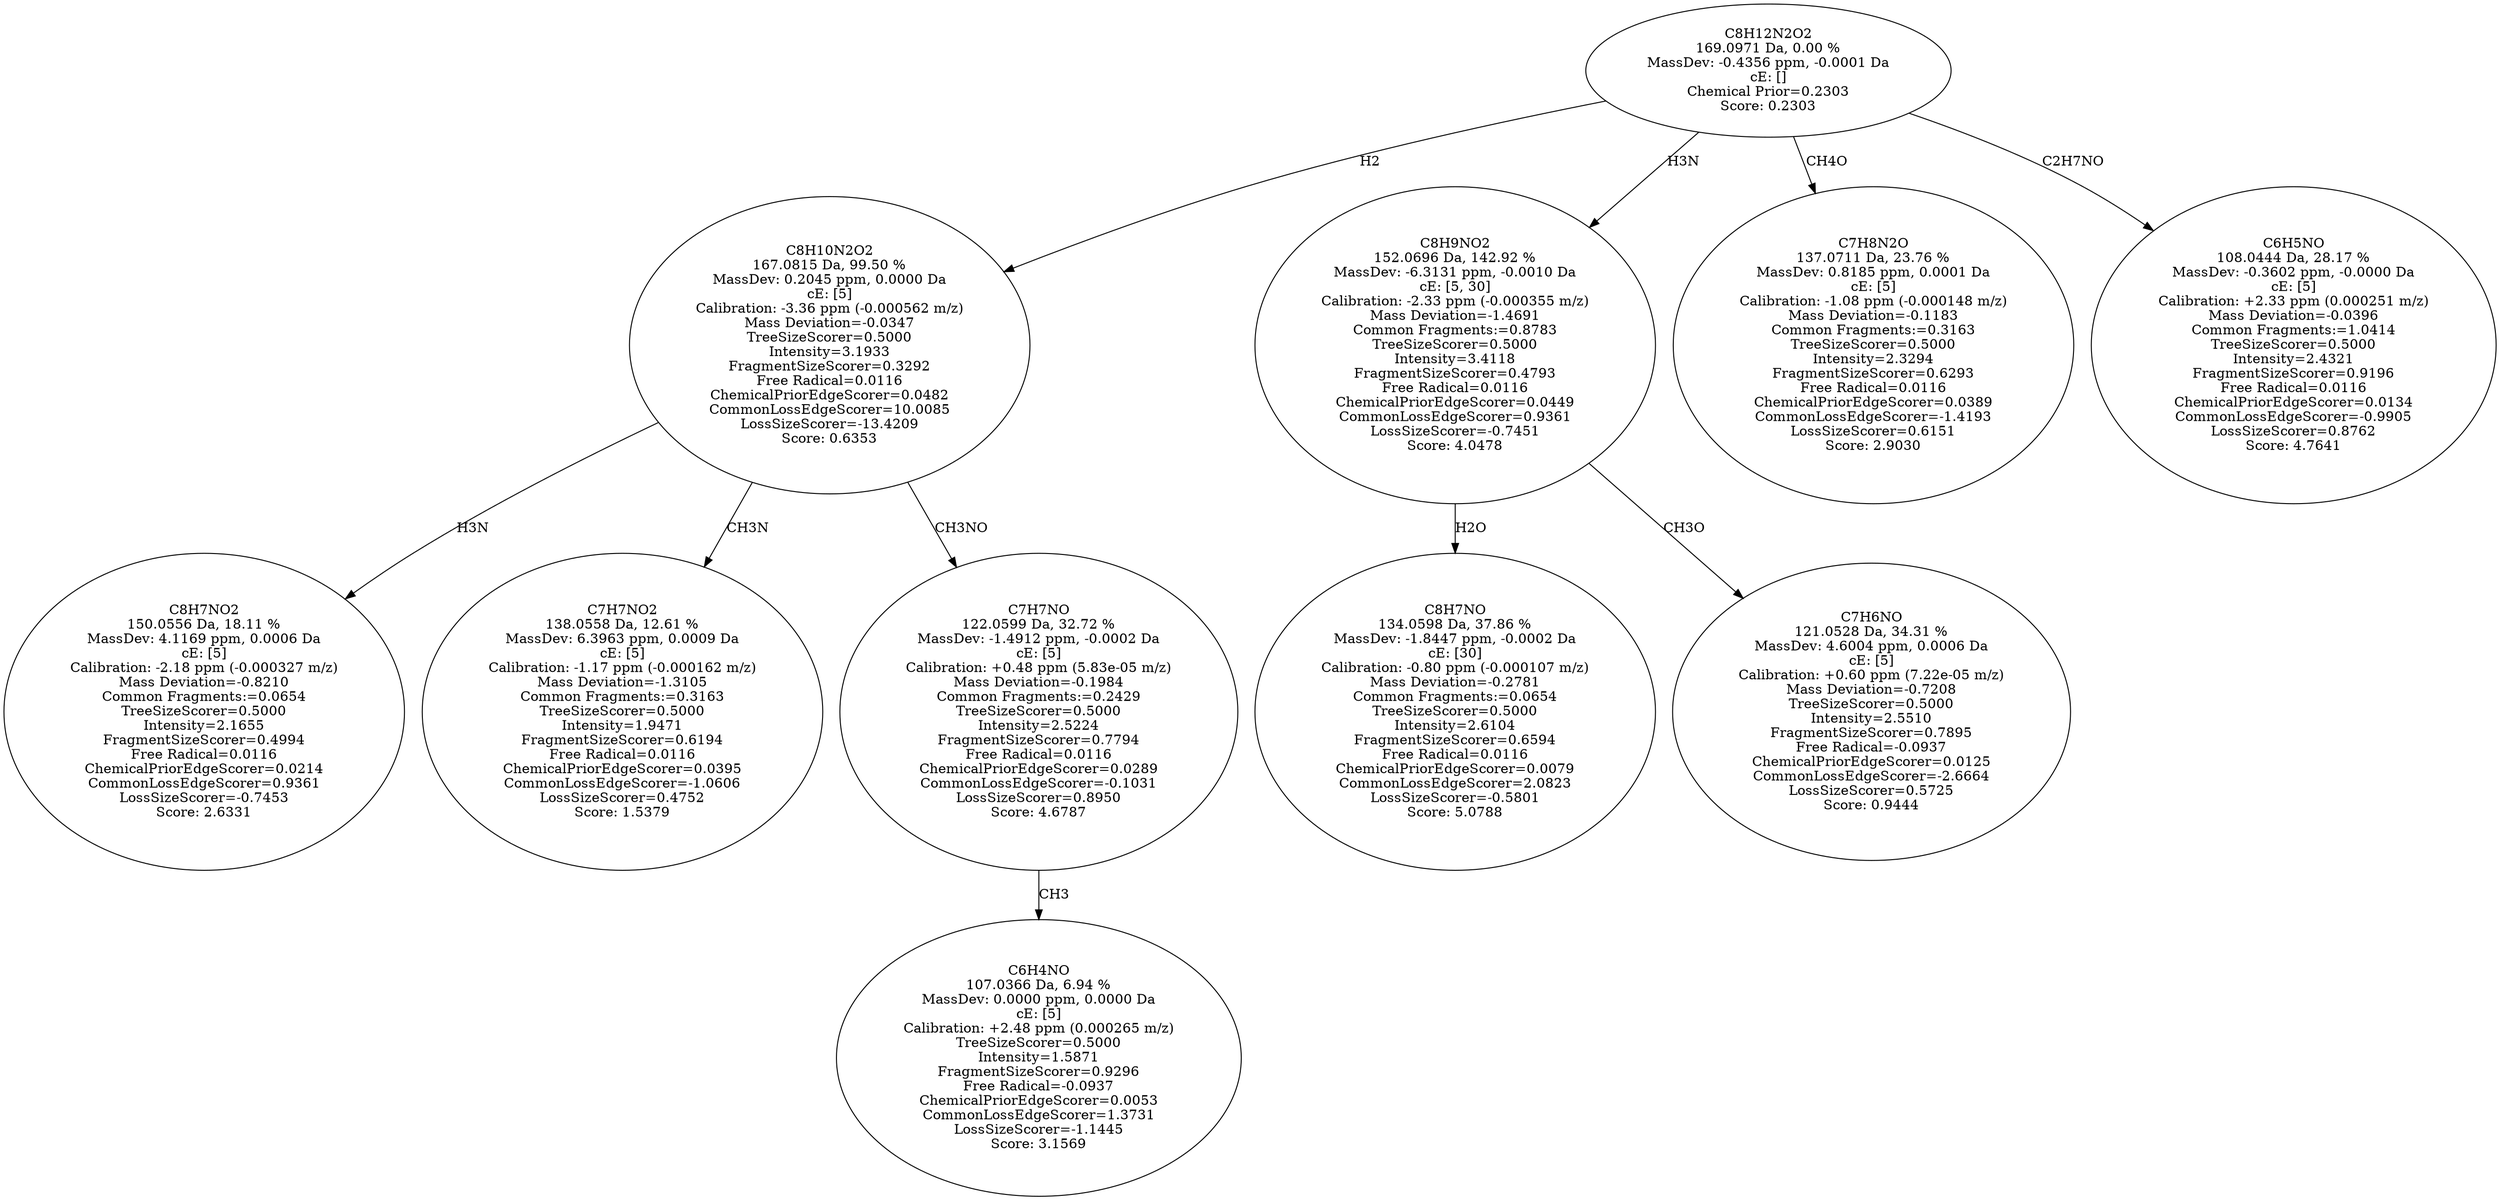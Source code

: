 strict digraph {
v1 [label="C8H7NO2\n150.0556 Da, 18.11 %\nMassDev: 4.1169 ppm, 0.0006 Da\ncE: [5]\nCalibration: -2.18 ppm (-0.000327 m/z)\nMass Deviation=-0.8210\nCommon Fragments:=0.0654\nTreeSizeScorer=0.5000\nIntensity=2.1655\nFragmentSizeScorer=0.4994\nFree Radical=0.0116\nChemicalPriorEdgeScorer=0.0214\nCommonLossEdgeScorer=0.9361\nLossSizeScorer=-0.7453\nScore: 2.6331"];
v2 [label="C7H7NO2\n138.0558 Da, 12.61 %\nMassDev: 6.3963 ppm, 0.0009 Da\ncE: [5]\nCalibration: -1.17 ppm (-0.000162 m/z)\nMass Deviation=-1.3105\nCommon Fragments:=0.3163\nTreeSizeScorer=0.5000\nIntensity=1.9471\nFragmentSizeScorer=0.6194\nFree Radical=0.0116\nChemicalPriorEdgeScorer=0.0395\nCommonLossEdgeScorer=-1.0606\nLossSizeScorer=0.4752\nScore: 1.5379"];
v3 [label="C6H4NO\n107.0366 Da, 6.94 %\nMassDev: 0.0000 ppm, 0.0000 Da\ncE: [5]\nCalibration: +2.48 ppm (0.000265 m/z)\nTreeSizeScorer=0.5000\nIntensity=1.5871\nFragmentSizeScorer=0.9296\nFree Radical=-0.0937\nChemicalPriorEdgeScorer=0.0053\nCommonLossEdgeScorer=1.3731\nLossSizeScorer=-1.1445\nScore: 3.1569"];
v4 [label="C7H7NO\n122.0599 Da, 32.72 %\nMassDev: -1.4912 ppm, -0.0002 Da\ncE: [5]\nCalibration: +0.48 ppm (5.83e-05 m/z)\nMass Deviation=-0.1984\nCommon Fragments:=0.2429\nTreeSizeScorer=0.5000\nIntensity=2.5224\nFragmentSizeScorer=0.7794\nFree Radical=0.0116\nChemicalPriorEdgeScorer=0.0289\nCommonLossEdgeScorer=-0.1031\nLossSizeScorer=0.8950\nScore: 4.6787"];
v5 [label="C8H10N2O2\n167.0815 Da, 99.50 %\nMassDev: 0.2045 ppm, 0.0000 Da\ncE: [5]\nCalibration: -3.36 ppm (-0.000562 m/z)\nMass Deviation=-0.0347\nTreeSizeScorer=0.5000\nIntensity=3.1933\nFragmentSizeScorer=0.3292\nFree Radical=0.0116\nChemicalPriorEdgeScorer=0.0482\nCommonLossEdgeScorer=10.0085\nLossSizeScorer=-13.4209\nScore: 0.6353"];
v6 [label="C8H7NO\n134.0598 Da, 37.86 %\nMassDev: -1.8447 ppm, -0.0002 Da\ncE: [30]\nCalibration: -0.80 ppm (-0.000107 m/z)\nMass Deviation=-0.2781\nCommon Fragments:=0.0654\nTreeSizeScorer=0.5000\nIntensity=2.6104\nFragmentSizeScorer=0.6594\nFree Radical=0.0116\nChemicalPriorEdgeScorer=0.0079\nCommonLossEdgeScorer=2.0823\nLossSizeScorer=-0.5801\nScore: 5.0788"];
v7 [label="C7H6NO\n121.0528 Da, 34.31 %\nMassDev: 4.6004 ppm, 0.0006 Da\ncE: [5]\nCalibration: +0.60 ppm (7.22e-05 m/z)\nMass Deviation=-0.7208\nTreeSizeScorer=0.5000\nIntensity=2.5510\nFragmentSizeScorer=0.7895\nFree Radical=-0.0937\nChemicalPriorEdgeScorer=0.0125\nCommonLossEdgeScorer=-2.6664\nLossSizeScorer=0.5725\nScore: 0.9444"];
v8 [label="C8H9NO2\n152.0696 Da, 142.92 %\nMassDev: -6.3131 ppm, -0.0010 Da\ncE: [5, 30]\nCalibration: -2.33 ppm (-0.000355 m/z)\nMass Deviation=-1.4691\nCommon Fragments:=0.8783\nTreeSizeScorer=0.5000\nIntensity=3.4118\nFragmentSizeScorer=0.4793\nFree Radical=0.0116\nChemicalPriorEdgeScorer=0.0449\nCommonLossEdgeScorer=0.9361\nLossSizeScorer=-0.7451\nScore: 4.0478"];
v9 [label="C7H8N2O\n137.0711 Da, 23.76 %\nMassDev: 0.8185 ppm, 0.0001 Da\ncE: [5]\nCalibration: -1.08 ppm (-0.000148 m/z)\nMass Deviation=-0.1183\nCommon Fragments:=0.3163\nTreeSizeScorer=0.5000\nIntensity=2.3294\nFragmentSizeScorer=0.6293\nFree Radical=0.0116\nChemicalPriorEdgeScorer=0.0389\nCommonLossEdgeScorer=-1.4193\nLossSizeScorer=0.6151\nScore: 2.9030"];
v10 [label="C6H5NO\n108.0444 Da, 28.17 %\nMassDev: -0.3602 ppm, -0.0000 Da\ncE: [5]\nCalibration: +2.33 ppm (0.000251 m/z)\nMass Deviation=-0.0396\nCommon Fragments:=1.0414\nTreeSizeScorer=0.5000\nIntensity=2.4321\nFragmentSizeScorer=0.9196\nFree Radical=0.0116\nChemicalPriorEdgeScorer=0.0134\nCommonLossEdgeScorer=-0.9905\nLossSizeScorer=0.8762\nScore: 4.7641"];
v11 [label="C8H12N2O2\n169.0971 Da, 0.00 %\nMassDev: -0.4356 ppm, -0.0001 Da\ncE: []\nChemical Prior=0.2303\nScore: 0.2303"];
v5 -> v1 [label="H3N"];
v5 -> v2 [label="CH3N"];
v4 -> v3 [label="CH3"];
v5 -> v4 [label="CH3NO"];
v11 -> v5 [label="H2"];
v8 -> v6 [label="H2O"];
v8 -> v7 [label="CH3O"];
v11 -> v8 [label="H3N"];
v11 -> v9 [label="CH4O"];
v11 -> v10 [label="C2H7NO"];
}